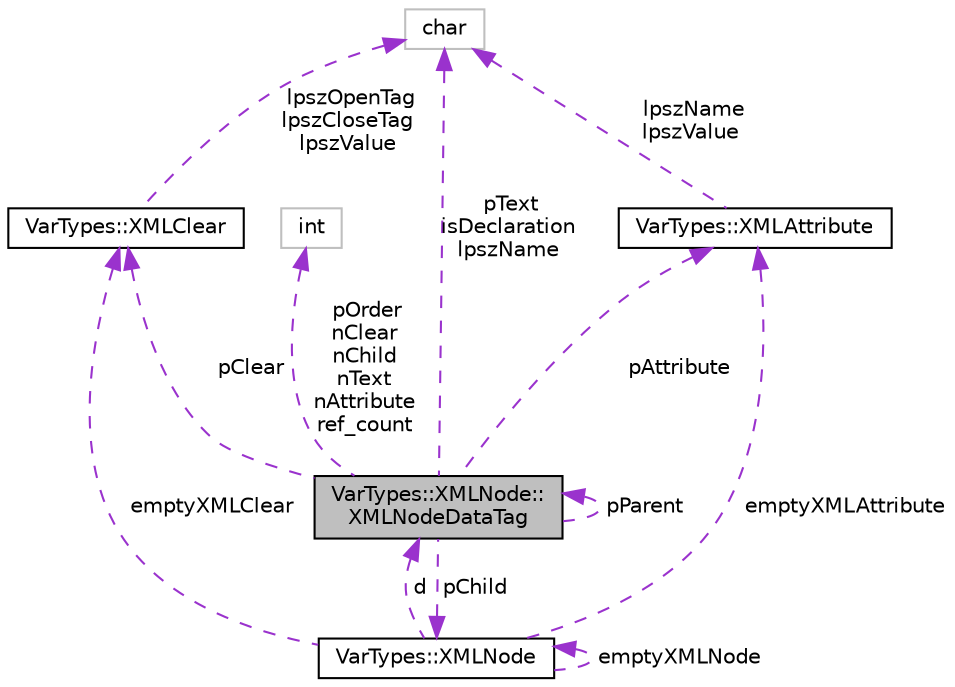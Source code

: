 digraph "VarTypes::XMLNode::XMLNodeDataTag"
{
 // INTERACTIVE_SVG=YES
  edge [fontname="Helvetica",fontsize="10",labelfontname="Helvetica",labelfontsize="10"];
  node [fontname="Helvetica",fontsize="10",shape=record];
  Node1 [label="VarTypes::XMLNode::\lXMLNodeDataTag",height=0.2,width=0.4,color="black", fillcolor="grey75", style="filled", fontcolor="black"];
  Node2 -> Node1 [dir="back",color="darkorchid3",fontsize="10",style="dashed",label=" pText\nisDeclaration\nlpszName" ,fontname="Helvetica"];
  Node2 [label="char",height=0.2,width=0.4,color="grey75", fillcolor="white", style="filled"];
  Node3 -> Node1 [dir="back",color="darkorchid3",fontsize="10",style="dashed",label=" pClear" ,fontname="Helvetica"];
  Node3 [label="VarTypes::XMLClear",height=0.2,width=0.4,color="black", fillcolor="white", style="filled",URL="$dc/d53/struct_var_types_1_1_x_m_l_clear.html"];
  Node2 -> Node3 [dir="back",color="darkorchid3",fontsize="10",style="dashed",label=" lpszOpenTag\nlpszCloseTag\nlpszValue" ,fontname="Helvetica"];
  Node4 -> Node1 [dir="back",color="darkorchid3",fontsize="10",style="dashed",label=" pOrder\nnClear\nnChild\nnText\nnAttribute\nref_count" ,fontname="Helvetica"];
  Node4 [label="int",height=0.2,width=0.4,color="grey75", fillcolor="white", style="filled"];
  Node5 -> Node1 [dir="back",color="darkorchid3",fontsize="10",style="dashed",label=" pAttribute" ,fontname="Helvetica"];
  Node5 [label="VarTypes::XMLAttribute",height=0.2,width=0.4,color="black", fillcolor="white", style="filled",URL="$da/d7f/struct_var_types_1_1_x_m_l_attribute.html"];
  Node2 -> Node5 [dir="back",color="darkorchid3",fontsize="10",style="dashed",label=" lpszName\nlpszValue" ,fontname="Helvetica"];
  Node6 -> Node1 [dir="back",color="darkorchid3",fontsize="10",style="dashed",label=" pChild" ,fontname="Helvetica"];
  Node6 [label="VarTypes::XMLNode",height=0.2,width=0.4,color="black", fillcolor="white", style="filled",URL="$dd/df5/struct_var_types_1_1_x_m_l_node.html"];
  Node3 -> Node6 [dir="back",color="darkorchid3",fontsize="10",style="dashed",label=" emptyXMLClear" ,fontname="Helvetica"];
  Node5 -> Node6 [dir="back",color="darkorchid3",fontsize="10",style="dashed",label=" emptyXMLAttribute" ,fontname="Helvetica"];
  Node6 -> Node6 [dir="back",color="darkorchid3",fontsize="10",style="dashed",label=" emptyXMLNode" ,fontname="Helvetica"];
  Node1 -> Node6 [dir="back",color="darkorchid3",fontsize="10",style="dashed",label=" d" ,fontname="Helvetica"];
  Node1 -> Node1 [dir="back",color="darkorchid3",fontsize="10",style="dashed",label=" pParent" ,fontname="Helvetica"];
}
